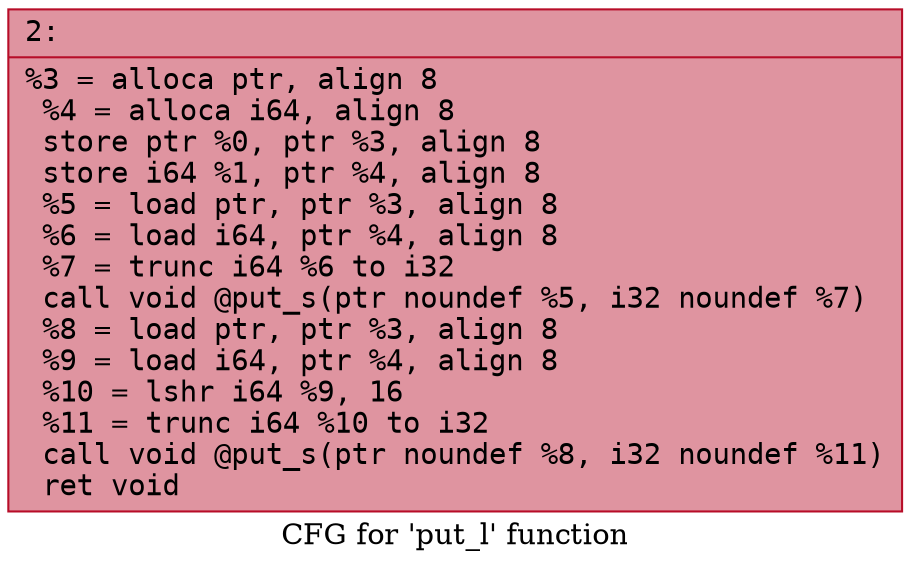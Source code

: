 digraph "CFG for 'put_l' function" {
	label="CFG for 'put_l' function";

	Node0x600003bac5f0 [shape=record,color="#b70d28ff", style=filled, fillcolor="#b70d2870" fontname="Courier",label="{2:\l|  %3 = alloca ptr, align 8\l  %4 = alloca i64, align 8\l  store ptr %0, ptr %3, align 8\l  store i64 %1, ptr %4, align 8\l  %5 = load ptr, ptr %3, align 8\l  %6 = load i64, ptr %4, align 8\l  %7 = trunc i64 %6 to i32\l  call void @put_s(ptr noundef %5, i32 noundef %7)\l  %8 = load ptr, ptr %3, align 8\l  %9 = load i64, ptr %4, align 8\l  %10 = lshr i64 %9, 16\l  %11 = trunc i64 %10 to i32\l  call void @put_s(ptr noundef %8, i32 noundef %11)\l  ret void\l}"];
}
